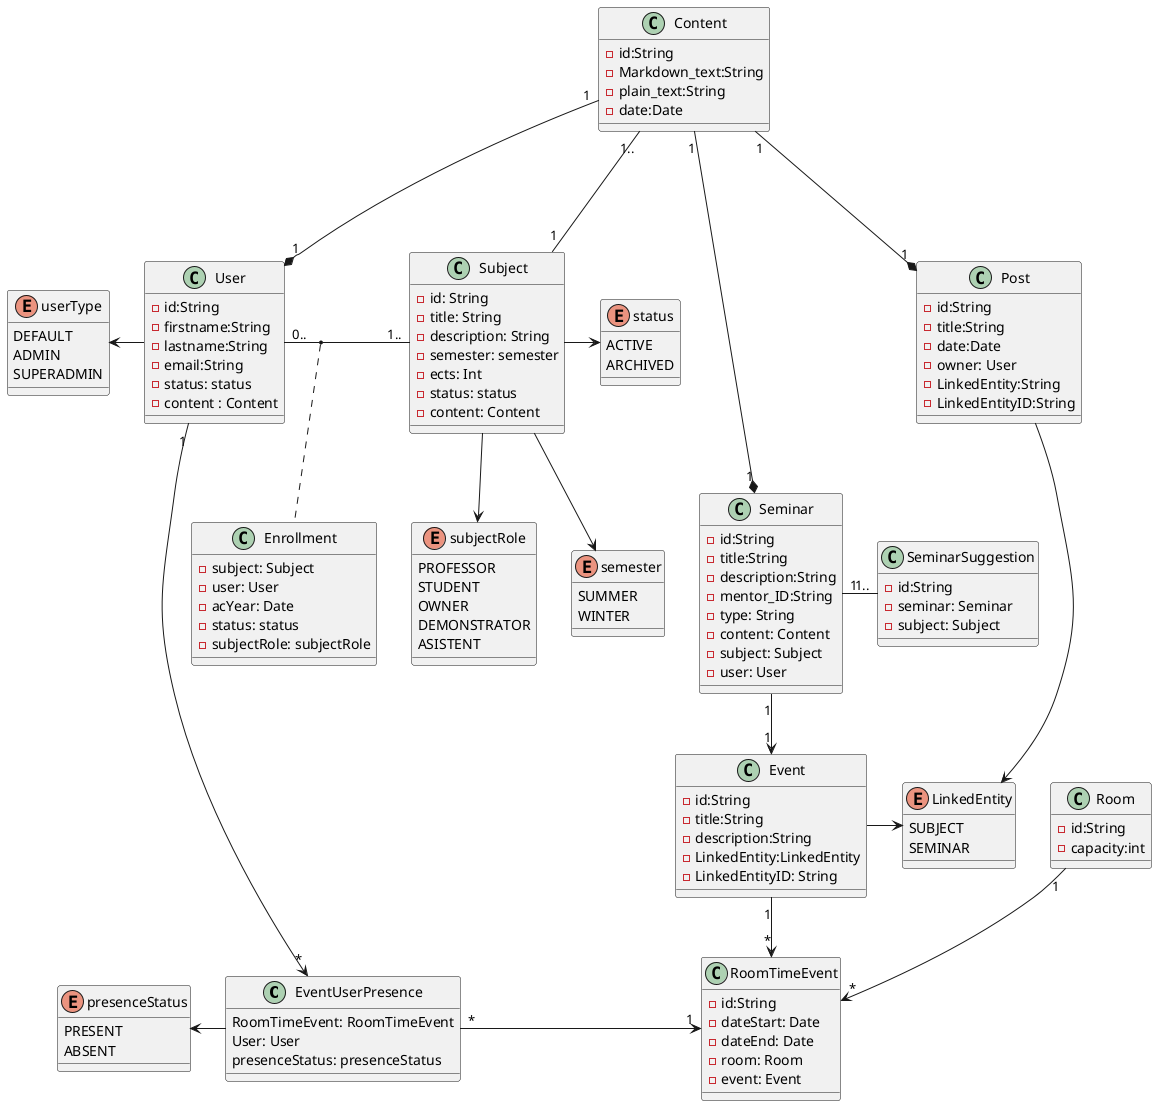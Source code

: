 @startuml UMLclass

top to bottom direction

class EventUserPresence {
    RoomTimeEvent: RoomTimeEvent
    User: User 
    presenceStatus: presenceStatus
}

class Content{
    -id:String 
    -Markdown_text:String
    -plain_text:String
    -date:Date
}

class Post{
    -id:String
    -title:String 
    -date:Date
    -owner: User 
    -LinkedEntity:String
    -LinkedEntityID:String

}

class User {
    -id:String 
    -firstname:String
    -lastname:String
    -email:String 
    -status: status
    -content : Content
}

class SeminarSuggestion { 
    -id:String
    -seminar: Seminar 
    -subject: Subject 
}

class Event { 
    -id:String 
    -title:String 
    -description:String 
    -LinkedEntity:LinkedEntity
    -LinkedEntityID: String 
}

class Room { 
    -id:String 
    -capacity:int 
}

class RoomTimeEvent {
    -id:String 
    -dateStart: Date
    -dateEnd: Date
    -room: Room
    -event: Event 
}

class Enrollment { 
    -subject: Subject
    -user: User
    -acYear: Date
    -status: status
    -subjectRole: subjectRole
}

class Seminar { 
    -id:String
    -title:String 
    -description:String 
    -mentor_ID:String 
    -type: String 
    -content: Content
    -subject: Subject
    -user: User 
}

class Subject { 
    -id: String 
    -title: String 
    -description: String 
    -semester: semester
    -ects: Int 
    -status: status
    -content: Content 
}


enum LinkedEntity { 
    SUBJECT
    SEMINAR
}

enum semester { 
    SUMMER  
    WINTER 
}
enum status { 
    ACTIVE
    ARCHIVED
}

enum userType {
    DEFAULT
    ADMIN
    SUPERADMIN
}

enum presenceStatus {
    PRESENT 
    ABSENT 
}

enum subjectRole { 
    PROFESSOR
    STUDENT
    OWNER
    DEMONSTRATOR
    ASISTENT
}


Content "1" ---* "1" Post
Content "1.." --- "1" Subject
Content "1" ---* "1" User
Content "1" ---* "1" Seminar

User "0.." - "1.." Subject
(User, Subject) .. Enrollment  

Seminar "1" -right- "1.." SeminarSuggestion
Seminar "1" --> "1" Event
Event "1" --> "*" RoomTimeEvent
Room "1" --> "*" RoomTimeEvent

User "1" ----> "*" EventUserPresence
EventUserPresence "*" -right-> "1" RoomTimeEvent

User -left> userType 
Subject --> subjectRole
Subject -right> status
Subject --> semester
presenceStatus <- EventUserPresence
Post ---> LinkedEntity
Event -> LinkedEntity

@enduml